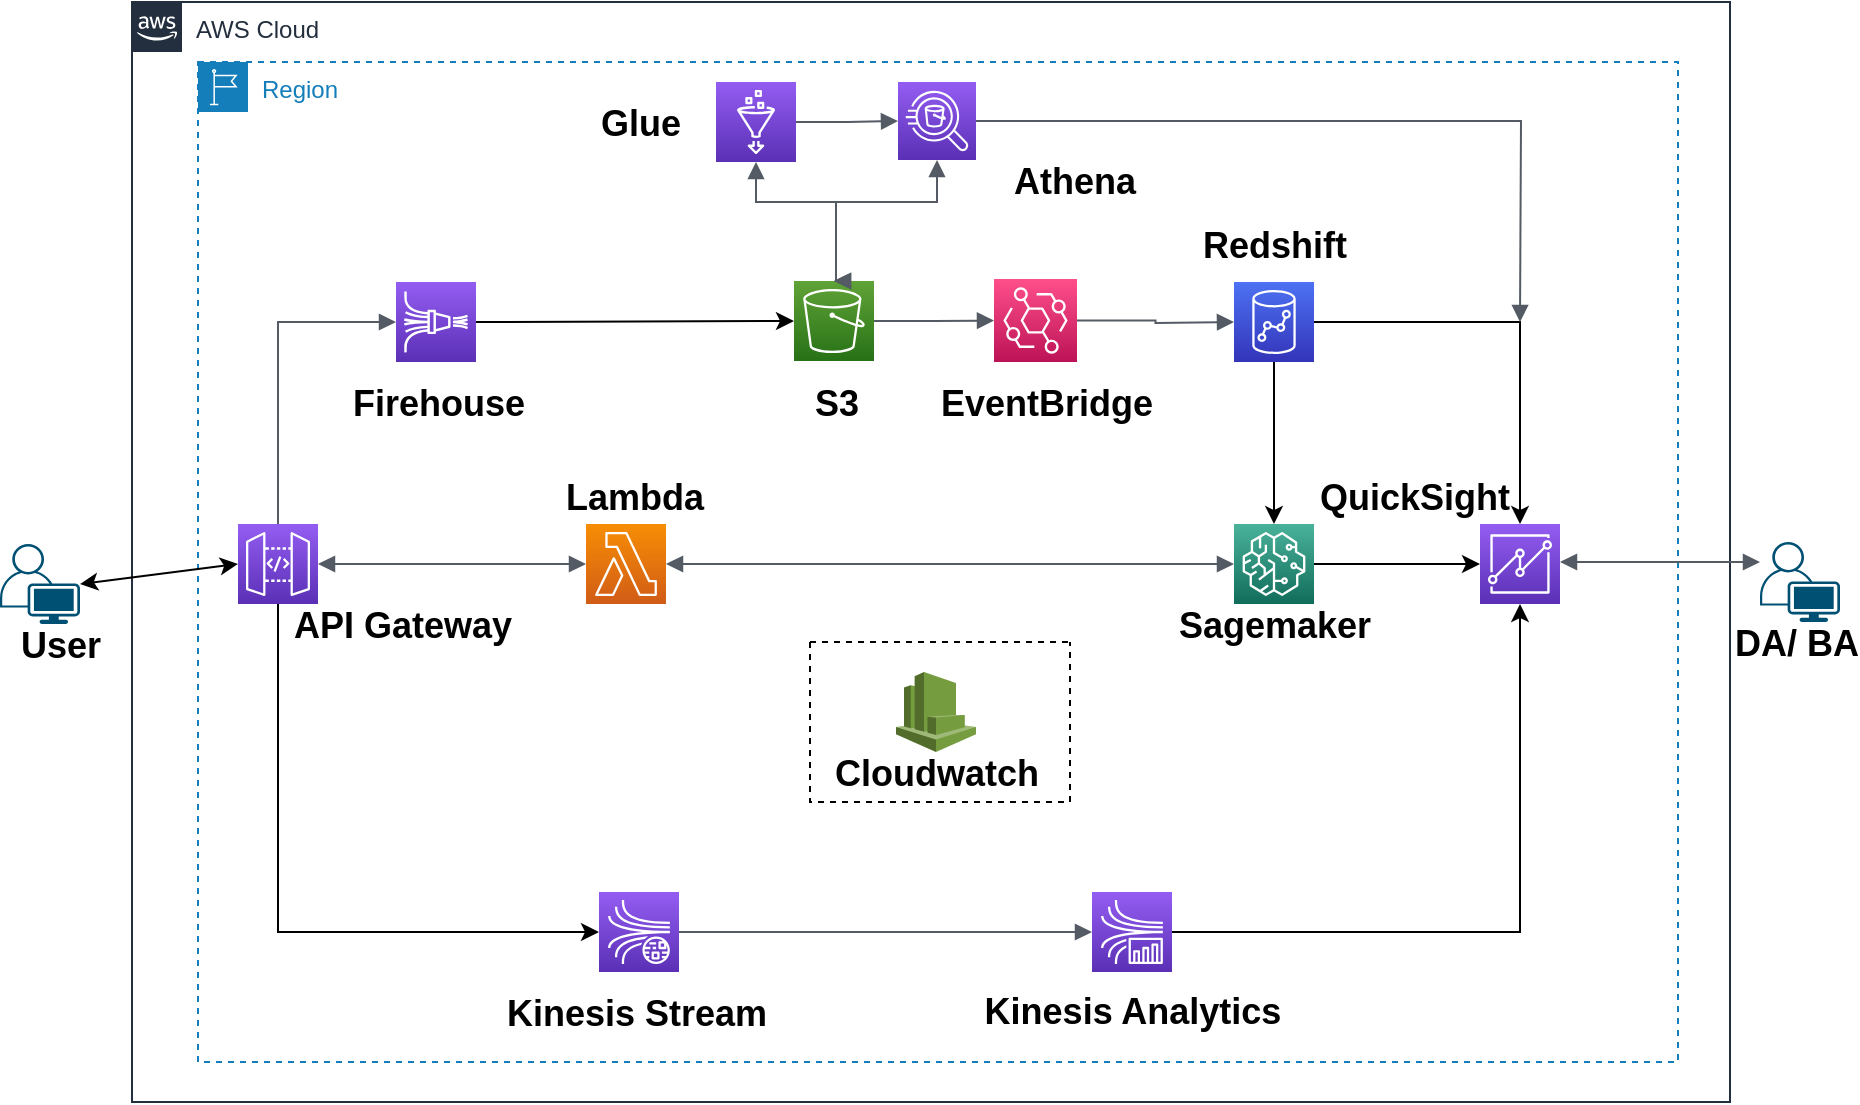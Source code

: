 <mxfile version="16.6.6" type="github">
  <diagram id="dGK5xZqpM7XCNRweWZIY" name="Page-1">
    <mxGraphModel dx="1278" dy="547" grid="1" gridSize="10" guides="1" tooltips="1" connect="1" arrows="1" fold="1" page="1" pageScale="1" pageWidth="850" pageHeight="1100" math="0" shadow="0">
      <root>
        <mxCell id="0" />
        <mxCell id="1" parent="0" />
        <mxCell id="s2iLsqbhEoJUC6y4_RUH-1" value="AWS Cloud" style="points=[[0,0],[0.25,0],[0.5,0],[0.75,0],[1,0],[1,0.25],[1,0.5],[1,0.75],[1,1],[0.75,1],[0.5,1],[0.25,1],[0,1],[0,0.75],[0,0.5],[0,0.25]];outlineConnect=0;gradientColor=none;html=1;whiteSpace=wrap;fontSize=12;fontStyle=0;container=1;pointerEvents=0;collapsible=0;recursiveResize=0;shape=mxgraph.aws4.group;grIcon=mxgraph.aws4.group_aws_cloud_alt;strokeColor=#232F3E;fillColor=none;verticalAlign=top;align=left;spacingLeft=30;fontColor=#232F3E;dashed=0;" parent="1" vertex="1">
          <mxGeometry x="66" y="210" width="799" height="550" as="geometry" />
        </mxCell>
        <mxCell id="s2iLsqbhEoJUC6y4_RUH-2" value="Region" style="points=[[0,0],[0.25,0],[0.5,0],[0.75,0],[1,0],[1,0.25],[1,0.5],[1,0.75],[1,1],[0.75,1],[0.5,1],[0.25,1],[0,1],[0,0.75],[0,0.5],[0,0.25]];outlineConnect=0;gradientColor=none;html=1;whiteSpace=wrap;fontSize=12;fontStyle=0;container=1;pointerEvents=0;collapsible=0;recursiveResize=0;shape=mxgraph.aws4.group;grIcon=mxgraph.aws4.group_region;strokeColor=#147EBA;fillColor=none;verticalAlign=top;align=left;spacingLeft=30;fontColor=#147EBA;dashed=1;" parent="1" vertex="1">
          <mxGeometry x="99" y="240" width="740" height="500" as="geometry" />
        </mxCell>
        <mxCell id="s2iLsqbhEoJUC6y4_RUH-9" value="" style="sketch=0;points=[[0,0,0],[0.25,0,0],[0.5,0,0],[0.75,0,0],[1,0,0],[0,1,0],[0.25,1,0],[0.5,1,0],[0.75,1,0],[1,1,0],[0,0.25,0],[0,0.5,0],[0,0.75,0],[1,0.25,0],[1,0.5,0],[1,0.75,0]];outlineConnect=0;fontColor=#232F3E;gradientColor=#945DF2;gradientDirection=north;fillColor=#5A30B5;strokeColor=#ffffff;dashed=0;verticalLabelPosition=bottom;verticalAlign=top;align=center;html=1;fontSize=12;fontStyle=0;aspect=fixed;shape=mxgraph.aws4.resourceIcon;resIcon=mxgraph.aws4.kinesis_data_firehose;" parent="s2iLsqbhEoJUC6y4_RUH-2" vertex="1">
          <mxGeometry x="99" y="110" width="40" height="40" as="geometry" />
        </mxCell>
        <mxCell id="s2iLsqbhEoJUC6y4_RUH-8" value="" style="sketch=0;points=[[0,0,0],[0.25,0,0],[0.5,0,0],[0.75,0,0],[1,0,0],[0,1,0],[0.25,1,0],[0.5,1,0],[0.75,1,0],[1,1,0],[0,0.25,0],[0,0.5,0],[0,0.75,0],[1,0.25,0],[1,0.5,0],[1,0.75,0]];outlineConnect=0;fontColor=#232F3E;gradientColor=#945DF2;gradientDirection=north;fillColor=#5A30B5;strokeColor=#ffffff;dashed=0;verticalLabelPosition=bottom;verticalAlign=top;align=center;html=1;fontSize=12;fontStyle=0;aspect=fixed;shape=mxgraph.aws4.resourceIcon;resIcon=mxgraph.aws4.kinesis_data_streams;" parent="s2iLsqbhEoJUC6y4_RUH-2" vertex="1">
          <mxGeometry x="200.5" y="415" width="40" height="40" as="geometry" />
        </mxCell>
        <mxCell id="s2iLsqbhEoJUC6y4_RUH-11" value="" style="sketch=0;points=[[0,0,0],[0.25,0,0],[0.5,0,0],[0.75,0,0],[1,0,0],[0,1,0],[0.25,1,0],[0.5,1,0],[0.75,1,0],[1,1,0],[0,0.25,0],[0,0.5,0],[0,0.75,0],[1,0.25,0],[1,0.5,0],[1,0.75,0]];outlineConnect=0;fontColor=#232F3E;gradientColor=#945DF2;gradientDirection=north;fillColor=#5A30B5;strokeColor=#ffffff;dashed=0;verticalLabelPosition=bottom;verticalAlign=top;align=center;html=1;fontSize=12;fontStyle=0;aspect=fixed;shape=mxgraph.aws4.resourceIcon;resIcon=mxgraph.aws4.api_gateway;" parent="s2iLsqbhEoJUC6y4_RUH-2" vertex="1">
          <mxGeometry x="20" y="231" width="40" height="40" as="geometry" />
        </mxCell>
        <mxCell id="s2iLsqbhEoJUC6y4_RUH-15" value="" style="sketch=0;points=[[0,0,0],[0.25,0,0],[0.5,0,0],[0.75,0,0],[1,0,0],[0,1,0],[0.25,1,0],[0.5,1,0],[0.75,1,0],[1,1,0],[0,0.25,0],[0,0.5,0],[0,0.75,0],[1,0.25,0],[1,0.5,0],[1,0.75,0]];outlineConnect=0;fontColor=#232F3E;gradientColor=#945DF2;gradientDirection=north;fillColor=#5A30B5;strokeColor=#ffffff;dashed=0;verticalLabelPosition=bottom;verticalAlign=top;align=center;html=1;fontSize=12;fontStyle=0;aspect=fixed;shape=mxgraph.aws4.resourceIcon;resIcon=mxgraph.aws4.glue;" parent="s2iLsqbhEoJUC6y4_RUH-2" vertex="1">
          <mxGeometry x="259" y="10" width="40" height="40" as="geometry" />
        </mxCell>
        <mxCell id="s2iLsqbhEoJUC6y4_RUH-16" value="" style="sketch=0;points=[[0,0,0],[0.25,0,0],[0.5,0,0],[0.75,0,0],[1,0,0],[0,1,0],[0.25,1,0],[0.5,1,0],[0.75,1,0],[1,1,0],[0,0.25,0],[0,0.5,0],[0,0.75,0],[1,0.25,0],[1,0.5,0],[1,0.75,0]];outlineConnect=0;fontColor=#232F3E;gradientColor=#945DF2;gradientDirection=north;fillColor=#5A30B5;strokeColor=#ffffff;dashed=0;verticalLabelPosition=bottom;verticalAlign=top;align=center;html=1;fontSize=12;fontStyle=0;aspect=fixed;shape=mxgraph.aws4.resourceIcon;resIcon=mxgraph.aws4.athena;" parent="s2iLsqbhEoJUC6y4_RUH-2" vertex="1">
          <mxGeometry x="350" y="10" width="39" height="39" as="geometry" />
        </mxCell>
        <mxCell id="HMBIdSZYqoNYSO5b0g_p-14" value="" style="edgeStyle=orthogonalEdgeStyle;rounded=0;orthogonalLoop=1;jettySize=auto;html=1;entryX=0.5;entryY=0;entryDx=0;entryDy=0;entryPerimeter=0;" parent="s2iLsqbhEoJUC6y4_RUH-2" source="s2iLsqbhEoJUC6y4_RUH-18" target="s2iLsqbhEoJUC6y4_RUH-20" edge="1">
          <mxGeometry relative="1" as="geometry" />
        </mxCell>
        <mxCell id="s2iLsqbhEoJUC6y4_RUH-18" value="" style="sketch=0;points=[[0,0,0],[0.25,0,0],[0.5,0,0],[0.75,0,0],[1,0,0],[0,1,0],[0.25,1,0],[0.5,1,0],[0.75,1,0],[1,1,0],[0,0.25,0],[0,0.5,0],[0,0.75,0],[1,0.25,0],[1,0.5,0],[1,0.75,0]];outlineConnect=0;fontColor=#232F3E;gradientColor=#4D72F3;gradientDirection=north;fillColor=#3334B9;strokeColor=#ffffff;dashed=0;verticalLabelPosition=bottom;verticalAlign=top;align=center;html=1;fontSize=12;fontStyle=0;aspect=fixed;shape=mxgraph.aws4.resourceIcon;resIcon=mxgraph.aws4.redshift;" parent="s2iLsqbhEoJUC6y4_RUH-2" vertex="1">
          <mxGeometry x="518" y="110" width="40" height="40" as="geometry" />
        </mxCell>
        <mxCell id="s2iLsqbhEoJUC6y4_RUH-19" value="" style="sketch=0;points=[[0,0,0],[0.25,0,0],[0.5,0,0],[0.75,0,0],[1,0,0],[0,1,0],[0.25,1,0],[0.5,1,0],[0.75,1,0],[1,1,0],[0,0.25,0],[0,0.5,0],[0,0.75,0],[1,0.25,0],[1,0.5,0],[1,0.75,0]];outlineConnect=0;fontColor=#232F3E;gradientColor=#60A337;gradientDirection=north;fillColor=#277116;strokeColor=#ffffff;dashed=0;verticalLabelPosition=bottom;verticalAlign=top;align=center;html=1;fontSize=12;fontStyle=0;aspect=fixed;shape=mxgraph.aws4.resourceIcon;resIcon=mxgraph.aws4.s3;" parent="s2iLsqbhEoJUC6y4_RUH-2" vertex="1">
          <mxGeometry x="298" y="109.5" width="40" height="40" as="geometry" />
        </mxCell>
        <mxCell id="HMBIdSZYqoNYSO5b0g_p-13" value="" style="edgeStyle=orthogonalEdgeStyle;rounded=0;orthogonalLoop=1;jettySize=auto;html=1;" parent="s2iLsqbhEoJUC6y4_RUH-2" source="s2iLsqbhEoJUC6y4_RUH-20" target="s2iLsqbhEoJUC6y4_RUH-21" edge="1">
          <mxGeometry relative="1" as="geometry" />
        </mxCell>
        <mxCell id="s2iLsqbhEoJUC6y4_RUH-21" value="" style="sketch=0;points=[[0,0,0],[0.25,0,0],[0.5,0,0],[0.75,0,0],[1,0,0],[0,1,0],[0.25,1,0],[0.5,1,0],[0.75,1,0],[1,1,0],[0,0.25,0],[0,0.5,0],[0,0.75,0],[1,0.25,0],[1,0.5,0],[1,0.75,0]];outlineConnect=0;fontColor=#232F3E;gradientColor=#945DF2;gradientDirection=north;fillColor=#5A30B5;strokeColor=#ffffff;dashed=0;verticalLabelPosition=bottom;verticalAlign=top;align=center;html=1;fontSize=12;fontStyle=0;aspect=fixed;shape=mxgraph.aws4.resourceIcon;resIcon=mxgraph.aws4.quicksight;" parent="s2iLsqbhEoJUC6y4_RUH-2" vertex="1">
          <mxGeometry x="641" y="231" width="40" height="40" as="geometry" />
        </mxCell>
        <mxCell id="s2iLsqbhEoJUC6y4_RUH-30" value="" style="sketch=0;points=[[0,0,0],[0.25,0,0],[0.5,0,0],[0.75,0,0],[1,0,0],[0,1,0],[0.25,1,0],[0.5,1,0],[0.75,1,0],[1,1,0],[0,0.25,0],[0,0.5,0],[0,0.75,0],[1,0.25,0],[1,0.5,0],[1,0.75,0]];outlineConnect=0;fontColor=#232F3E;gradientColor=#945DF2;gradientDirection=north;fillColor=#5A30B5;strokeColor=#ffffff;dashed=0;verticalLabelPosition=bottom;verticalAlign=top;align=center;html=1;fontSize=12;fontStyle=0;aspect=fixed;shape=mxgraph.aws4.resourceIcon;resIcon=mxgraph.aws4.kinesis_data_analytics;" parent="s2iLsqbhEoJUC6y4_RUH-2" vertex="1">
          <mxGeometry x="447" y="415" width="40" height="40" as="geometry" />
        </mxCell>
        <mxCell id="s2iLsqbhEoJUC6y4_RUH-31" value="" style="sketch=0;points=[[0,0,0],[0.25,0,0],[0.5,0,0],[0.75,0,0],[1,0,0],[0,1,0],[0.25,1,0],[0.5,1,0],[0.75,1,0],[1,1,0],[0,0.25,0],[0,0.5,0],[0,0.75,0],[1,0.25,0],[1,0.5,0],[1,0.75,0]];outlineConnect=0;fontColor=#232F3E;gradientColor=#FF4F8B;gradientDirection=north;fillColor=#BC1356;strokeColor=#ffffff;dashed=0;verticalLabelPosition=bottom;verticalAlign=top;align=center;html=1;fontSize=12;fontStyle=0;aspect=fixed;shape=mxgraph.aws4.resourceIcon;resIcon=mxgraph.aws4.eventbridge;" parent="s2iLsqbhEoJUC6y4_RUH-2" vertex="1">
          <mxGeometry x="398" y="108.5" width="41.5" height="41.5" as="geometry" />
        </mxCell>
        <mxCell id="9eLovBIwxHbZl7EOSkrw-1" value="" style="edgeStyle=orthogonalEdgeStyle;html=1;endArrow=block;elbow=vertical;startArrow=none;endFill=1;strokeColor=#545B64;rounded=0;entryX=0;entryY=0.5;entryDx=0;entryDy=0;entryPerimeter=0;exitX=0.5;exitY=0;exitDx=0;exitDy=0;exitPerimeter=0;" parent="s2iLsqbhEoJUC6y4_RUH-2" source="s2iLsqbhEoJUC6y4_RUH-11" target="s2iLsqbhEoJUC6y4_RUH-9" edge="1">
          <mxGeometry width="100" relative="1" as="geometry">
            <mxPoint x="-60" y="-120" as="sourcePoint" />
            <mxPoint x="140" y="380" as="targetPoint" />
          </mxGeometry>
        </mxCell>
        <mxCell id="9eLovBIwxHbZl7EOSkrw-6" value="" style="edgeStyle=orthogonalEdgeStyle;html=1;endArrow=block;elbow=vertical;startArrow=none;endFill=1;strokeColor=#545B64;rounded=0;exitX=1;exitY=0.5;exitDx=0;exitDy=0;exitPerimeter=0;" parent="s2iLsqbhEoJUC6y4_RUH-2" source="s2iLsqbhEoJUC6y4_RUH-31" edge="1">
          <mxGeometry width="100" relative="1" as="geometry">
            <mxPoint x="478" y="130" as="sourcePoint" />
            <mxPoint x="518" y="130" as="targetPoint" />
          </mxGeometry>
        </mxCell>
        <mxCell id="9eLovBIwxHbZl7EOSkrw-12" value="" style="edgeStyle=orthogonalEdgeStyle;html=1;endArrow=block;elbow=vertical;startArrow=none;endFill=1;strokeColor=#545B64;rounded=0;exitX=1;exitY=0.5;exitDx=0;exitDy=0;exitPerimeter=0;entryX=0;entryY=0.5;entryDx=0;entryDy=0;entryPerimeter=0;" parent="s2iLsqbhEoJUC6y4_RUH-2" source="s2iLsqbhEoJUC6y4_RUH-8" target="s2iLsqbhEoJUC6y4_RUH-30" edge="1">
          <mxGeometry width="100" relative="1" as="geometry">
            <mxPoint x="319" y="435" as="sourcePoint" />
            <mxPoint x="359" y="435" as="targetPoint" />
          </mxGeometry>
        </mxCell>
        <mxCell id="9eLovBIwxHbZl7EOSkrw-20" value="&lt;font style=&quot;font-size: 18px&quot;&gt;Glue&lt;/font&gt;" style="text;strokeColor=none;fillColor=none;html=1;fontSize=20;fontStyle=1;verticalAlign=middle;align=center;" parent="s2iLsqbhEoJUC6y4_RUH-2" vertex="1">
          <mxGeometry x="170.5" y="19.5" width="100" height="20" as="geometry" />
        </mxCell>
        <mxCell id="fpjOU6GNy4gnwpdHoLkg-1" value="" style="edgeStyle=orthogonalEdgeStyle;html=1;endArrow=block;elbow=vertical;startArrow=none;endFill=1;strokeColor=#545B64;rounded=0;entryX=0;entryY=0.5;entryDx=0;entryDy=0;entryPerimeter=0;exitX=1;exitY=0.5;exitDx=0;exitDy=0;exitPerimeter=0;" parent="s2iLsqbhEoJUC6y4_RUH-2" source="s2iLsqbhEoJUC6y4_RUH-15" target="s2iLsqbhEoJUC6y4_RUH-16" edge="1">
          <mxGeometry width="100" relative="1" as="geometry">
            <mxPoint x="339" y="30" as="sourcePoint" />
            <mxPoint x="379" y="29.5" as="targetPoint" />
          </mxGeometry>
        </mxCell>
        <mxCell id="fpjOU6GNy4gnwpdHoLkg-2" value="&lt;font style=&quot;font-size: 18px&quot;&gt;Athena&lt;/font&gt;" style="text;strokeColor=none;fillColor=none;html=1;fontSize=20;fontStyle=1;verticalAlign=middle;align=center;" parent="s2iLsqbhEoJUC6y4_RUH-2" vertex="1">
          <mxGeometry x="388" y="49" width="100" height="20" as="geometry" />
        </mxCell>
        <mxCell id="fpjOU6GNy4gnwpdHoLkg-4" value="&lt;font style=&quot;font-size: 18px&quot;&gt;Redshift&lt;/font&gt;" style="text;strokeColor=none;fillColor=none;html=1;fontSize=20;fontStyle=1;verticalAlign=middle;align=center;" parent="s2iLsqbhEoJUC6y4_RUH-2" vertex="1">
          <mxGeometry x="488" y="81" width="100" height="20" as="geometry" />
        </mxCell>
        <mxCell id="fpjOU6GNy4gnwpdHoLkg-6" value="" style="edgeStyle=orthogonalEdgeStyle;html=1;endArrow=block;elbow=vertical;startArrow=none;endFill=1;strokeColor=#545B64;rounded=0;exitX=1;exitY=0.5;exitDx=0;exitDy=0;exitPerimeter=0;entryX=0;entryY=0.5;entryDx=0;entryDy=0;entryPerimeter=0;" parent="s2iLsqbhEoJUC6y4_RUH-2" source="s2iLsqbhEoJUC6y4_RUH-19" target="s2iLsqbhEoJUC6y4_RUH-31" edge="1">
          <mxGeometry width="100" relative="1" as="geometry">
            <mxPoint x="247" y="140" as="sourcePoint" />
            <mxPoint x="287" y="140" as="targetPoint" />
          </mxGeometry>
        </mxCell>
        <mxCell id="fpjOU6GNy4gnwpdHoLkg-7" value="" style="edgeStyle=orthogonalEdgeStyle;html=1;endArrow=block;elbow=vertical;startArrow=block;startFill=1;endFill=1;strokeColor=#545B64;rounded=0;exitX=0.5;exitY=1;exitDx=0;exitDy=0;exitPerimeter=0;entryX=0.5;entryY=0;entryDx=0;entryDy=0;entryPerimeter=0;" parent="s2iLsqbhEoJUC6y4_RUH-2" source="s2iLsqbhEoJUC6y4_RUH-15" target="s2iLsqbhEoJUC6y4_RUH-19" edge="1">
          <mxGeometry width="100" relative="1" as="geometry">
            <mxPoint x="279" y="70" as="sourcePoint" />
            <mxPoint x="379" y="70" as="targetPoint" />
            <Array as="points">
              <mxPoint x="279" y="70" />
              <mxPoint x="319" y="70" />
            </Array>
          </mxGeometry>
        </mxCell>
        <mxCell id="fpjOU6GNy4gnwpdHoLkg-8" value="" style="edgeStyle=orthogonalEdgeStyle;html=1;endArrow=block;elbow=vertical;startArrow=block;startFill=1;endFill=1;strokeColor=#545B64;rounded=0;exitX=0.5;exitY=1;exitDx=0;exitDy=0;exitPerimeter=0;entryX=0.5;entryY=0;entryDx=0;entryDy=0;entryPerimeter=0;" parent="s2iLsqbhEoJUC6y4_RUH-2" source="s2iLsqbhEoJUC6y4_RUH-16" target="s2iLsqbhEoJUC6y4_RUH-19" edge="1">
          <mxGeometry width="100" relative="1" as="geometry">
            <mxPoint x="369" y="70" as="sourcePoint" />
            <mxPoint x="469" y="70" as="targetPoint" />
            <Array as="points">
              <mxPoint x="370" y="70" />
              <mxPoint x="319" y="70" />
            </Array>
          </mxGeometry>
        </mxCell>
        <mxCell id="fpjOU6GNy4gnwpdHoLkg-9" value="&lt;font style=&quot;font-size: 18px&quot;&gt;EventBridge&lt;/font&gt;" style="text;strokeColor=none;fillColor=none;html=1;fontSize=20;fontStyle=1;verticalAlign=middle;align=center;" parent="s2iLsqbhEoJUC6y4_RUH-2" vertex="1">
          <mxGeometry x="374" y="160" width="100" height="20" as="geometry" />
        </mxCell>
        <mxCell id="HMBIdSZYqoNYSO5b0g_p-6" value="&lt;font style=&quot;font-size: 18px&quot;&gt;Firehouse&lt;/font&gt;" style="text;strokeColor=none;fillColor=none;html=1;fontSize=20;fontStyle=1;verticalAlign=middle;align=center;" parent="s2iLsqbhEoJUC6y4_RUH-2" vertex="1">
          <mxGeometry x="70" y="160" width="99" height="20" as="geometry" />
        </mxCell>
        <mxCell id="HMBIdSZYqoNYSO5b0g_p-7" value="&lt;font style=&quot;font-size: 18px&quot;&gt;S3&lt;/font&gt;" style="text;strokeColor=none;fillColor=none;html=1;fontSize=20;fontStyle=1;verticalAlign=middle;align=center;" parent="s2iLsqbhEoJUC6y4_RUH-2" vertex="1">
          <mxGeometry x="269" y="160" width="100" height="20" as="geometry" />
        </mxCell>
        <mxCell id="HMBIdSZYqoNYSO5b0g_p-9" value="&lt;font style=&quot;font-size: 18px&quot;&gt;Kinesis Stream&lt;/font&gt;" style="text;strokeColor=none;fillColor=none;html=1;fontSize=20;fontStyle=1;verticalAlign=middle;align=center;" parent="s2iLsqbhEoJUC6y4_RUH-2" vertex="1">
          <mxGeometry x="169" y="465" width="100" height="20" as="geometry" />
        </mxCell>
        <mxCell id="HMBIdSZYqoNYSO5b0g_p-10" value="&lt;font style=&quot;font-size: 18px&quot;&gt;Kinesis Analytics&lt;/font&gt;" style="text;strokeColor=none;fillColor=none;html=1;fontSize=20;fontStyle=1;verticalAlign=middle;align=center;" parent="s2iLsqbhEoJUC6y4_RUH-2" vertex="1">
          <mxGeometry x="417" y="464" width="100" height="20" as="geometry" />
        </mxCell>
        <mxCell id="HMBIdSZYqoNYSO5b0g_p-11" value="&lt;font style=&quot;font-size: 18px&quot;&gt;API Gateway&lt;/font&gt;" style="text;strokeColor=none;fillColor=none;html=1;fontSize=20;fontStyle=1;verticalAlign=middle;align=center;" parent="s2iLsqbhEoJUC6y4_RUH-2" vertex="1">
          <mxGeometry x="52" y="271" width="100" height="20" as="geometry" />
        </mxCell>
        <mxCell id="s2iLsqbhEoJUC6y4_RUH-20" value="" style="sketch=0;points=[[0,0,0],[0.25,0,0],[0.5,0,0],[0.75,0,0],[1,0,0],[0,1,0],[0.25,1,0],[0.5,1,0],[0.75,1,0],[1,1,0],[0,0.25,0],[0,0.5,0],[0,0.75,0],[1,0.25,0],[1,0.5,0],[1,0.75,0]];outlineConnect=0;fontColor=#232F3E;gradientColor=#4AB29A;gradientDirection=north;fillColor=#116D5B;strokeColor=#ffffff;dashed=0;verticalLabelPosition=bottom;verticalAlign=top;align=center;html=1;fontSize=12;fontStyle=0;aspect=fixed;shape=mxgraph.aws4.resourceIcon;resIcon=mxgraph.aws4.sagemaker;" parent="s2iLsqbhEoJUC6y4_RUH-2" vertex="1">
          <mxGeometry x="518" y="231" width="40" height="40" as="geometry" />
        </mxCell>
        <mxCell id="HMBIdSZYqoNYSO5b0g_p-26" value="" style="endArrow=classic;html=1;rounded=0;entryX=0.5;entryY=1;entryDx=0;entryDy=0;entryPerimeter=0;exitX=1;exitY=0.5;exitDx=0;exitDy=0;exitPerimeter=0;" parent="s2iLsqbhEoJUC6y4_RUH-2" source="s2iLsqbhEoJUC6y4_RUH-30" target="s2iLsqbhEoJUC6y4_RUH-21" edge="1">
          <mxGeometry width="50" height="50" relative="1" as="geometry">
            <mxPoint x="340" y="330" as="sourcePoint" />
            <mxPoint x="390" y="280" as="targetPoint" />
            <Array as="points">
              <mxPoint x="661" y="435" />
            </Array>
          </mxGeometry>
        </mxCell>
        <mxCell id="HMBIdSZYqoNYSO5b0g_p-30" value="" style="endArrow=classic;html=1;rounded=0;entryX=0;entryY=0.5;entryDx=0;entryDy=0;entryPerimeter=0;exitX=0.5;exitY=1;exitDx=0;exitDy=0;exitPerimeter=0;" parent="s2iLsqbhEoJUC6y4_RUH-2" source="s2iLsqbhEoJUC6y4_RUH-11" target="s2iLsqbhEoJUC6y4_RUH-8" edge="1">
          <mxGeometry width="50" height="50" relative="1" as="geometry">
            <mxPoint x="340" y="330" as="sourcePoint" />
            <mxPoint x="390" y="280" as="targetPoint" />
            <Array as="points">
              <mxPoint x="40" y="435" />
            </Array>
          </mxGeometry>
        </mxCell>
        <mxCell id="HMBIdSZYqoNYSO5b0g_p-15" value="&lt;font style=&quot;font-size: 18px&quot;&gt;Cloudwatch&lt;/font&gt;" style="text;strokeColor=none;fillColor=none;html=1;fontSize=20;fontStyle=1;verticalAlign=middle;align=center;" parent="s2iLsqbhEoJUC6y4_RUH-2" vertex="1">
          <mxGeometry x="319" y="345" width="100" height="20" as="geometry" />
        </mxCell>
        <mxCell id="HMBIdSZYqoNYSO5b0g_p-18" value="" style="swimlane;startSize=0;dashed=1;" parent="s2iLsqbhEoJUC6y4_RUH-2" vertex="1">
          <mxGeometry x="306" y="290" width="130" height="80" as="geometry">
            <mxRectangle x="220" y="290" width="50" height="40" as="alternateBounds" />
          </mxGeometry>
        </mxCell>
        <mxCell id="s2iLsqbhEoJUC6y4_RUH-33" value="" style="outlineConnect=0;dashed=0;verticalLabelPosition=bottom;verticalAlign=top;align=center;html=1;shape=mxgraph.aws3.cloudwatch;fillColor=#759C3E;gradientColor=none;" parent="HMBIdSZYqoNYSO5b0g_p-18" vertex="1">
          <mxGeometry x="43" y="15" width="40" height="40" as="geometry" />
        </mxCell>
        <mxCell id="HMBIdSZYqoNYSO5b0g_p-32" value="" style="endArrow=classic;html=1;rounded=0;entryX=0.5;entryY=0;entryDx=0;entryDy=0;entryPerimeter=0;exitX=1;exitY=0.5;exitDx=0;exitDy=0;exitPerimeter=0;" parent="s2iLsqbhEoJUC6y4_RUH-2" source="s2iLsqbhEoJUC6y4_RUH-18" target="s2iLsqbhEoJUC6y4_RUH-21" edge="1">
          <mxGeometry width="50" height="50" relative="1" as="geometry">
            <mxPoint x="290" y="330" as="sourcePoint" />
            <mxPoint x="340" y="280" as="targetPoint" />
            <Array as="points">
              <mxPoint x="661" y="130" />
            </Array>
          </mxGeometry>
        </mxCell>
        <mxCell id="HMBIdSZYqoNYSO5b0g_p-33" value="" style="endArrow=classic;html=1;rounded=0;exitX=1;exitY=0.5;exitDx=0;exitDy=0;exitPerimeter=0;entryX=0;entryY=0.5;entryDx=0;entryDy=0;entryPerimeter=0;" parent="s2iLsqbhEoJUC6y4_RUH-2" source="s2iLsqbhEoJUC6y4_RUH-9" target="s2iLsqbhEoJUC6y4_RUH-19" edge="1">
          <mxGeometry width="50" height="50" relative="1" as="geometry">
            <mxPoint x="290" y="220" as="sourcePoint" />
            <mxPoint x="340" y="170" as="targetPoint" />
          </mxGeometry>
        </mxCell>
        <mxCell id="HMBIdSZYqoNYSO5b0g_p-34" value="&lt;font style=&quot;font-size: 18px&quot;&gt;Sagemaker&lt;/font&gt;" style="text;strokeColor=none;fillColor=none;html=1;fontSize=20;fontStyle=1;verticalAlign=middle;align=center;" parent="s2iLsqbhEoJUC6y4_RUH-2" vertex="1">
          <mxGeometry x="488" y="271" width="100" height="20" as="geometry" />
        </mxCell>
        <mxCell id="HMBIdSZYqoNYSO5b0g_p-35" value="&lt;font style=&quot;font-size: 18px&quot;&gt;QuickSight&lt;/font&gt;" style="text;strokeColor=none;fillColor=none;html=1;fontSize=20;fontStyle=1;verticalAlign=middle;align=center;" parent="s2iLsqbhEoJUC6y4_RUH-2" vertex="1">
          <mxGeometry x="558" y="207" width="100" height="20" as="geometry" />
        </mxCell>
        <mxCell id="jgbXGi7hfd4va_pr6LZk-4" value="" style="sketch=0;points=[[0,0,0],[0.25,0,0],[0.5,0,0],[0.75,0,0],[1,0,0],[0,1,0],[0.25,1,0],[0.5,1,0],[0.75,1,0],[1,1,0],[0,0.25,0],[0,0.5,0],[0,0.75,0],[1,0.25,0],[1,0.5,0],[1,0.75,0]];outlineConnect=0;fontColor=#232F3E;gradientColor=#F78E04;gradientDirection=north;fillColor=#D05C17;strokeColor=#ffffff;dashed=0;verticalLabelPosition=bottom;verticalAlign=top;align=center;html=1;fontSize=12;fontStyle=0;aspect=fixed;shape=mxgraph.aws4.resourceIcon;resIcon=mxgraph.aws4.lambda;" parent="s2iLsqbhEoJUC6y4_RUH-2" vertex="1">
          <mxGeometry x="194" y="231" width="40" height="40" as="geometry" />
        </mxCell>
        <mxCell id="jgbXGi7hfd4va_pr6LZk-7" value="" style="edgeStyle=orthogonalEdgeStyle;html=1;endArrow=block;elbow=vertical;startArrow=block;startFill=1;endFill=1;strokeColor=#545B64;rounded=0;exitX=1;exitY=0.5;exitDx=0;exitDy=0;exitPerimeter=0;entryX=0;entryY=0.5;entryDx=0;entryDy=0;entryPerimeter=0;" parent="s2iLsqbhEoJUC6y4_RUH-2" source="jgbXGi7hfd4va_pr6LZk-4" target="s2iLsqbhEoJUC6y4_RUH-20" edge="1">
          <mxGeometry width="100" relative="1" as="geometry">
            <mxPoint x="300" y="260" as="sourcePoint" />
            <mxPoint x="400" y="260" as="targetPoint" />
          </mxGeometry>
        </mxCell>
        <mxCell id="jgbXGi7hfd4va_pr6LZk-11" value="" style="edgeStyle=orthogonalEdgeStyle;html=1;endArrow=block;elbow=vertical;startArrow=block;startFill=1;endFill=1;strokeColor=#545B64;rounded=0;exitX=1;exitY=0.5;exitDx=0;exitDy=0;exitPerimeter=0;entryX=0;entryY=0.5;entryDx=0;entryDy=0;entryPerimeter=0;" parent="s2iLsqbhEoJUC6y4_RUH-2" source="s2iLsqbhEoJUC6y4_RUH-11" target="jgbXGi7hfd4va_pr6LZk-4" edge="1">
          <mxGeometry width="100" relative="1" as="geometry">
            <mxPoint x="80" y="250" as="sourcePoint" />
            <mxPoint x="180" y="250" as="targetPoint" />
          </mxGeometry>
        </mxCell>
        <mxCell id="jgbXGi7hfd4va_pr6LZk-12" value="&lt;font style=&quot;font-size: 18px&quot;&gt;Lambda&lt;/font&gt;" style="text;strokeColor=none;fillColor=none;html=1;fontSize=20;fontStyle=1;verticalAlign=middle;align=center;" parent="s2iLsqbhEoJUC6y4_RUH-2" vertex="1">
          <mxGeometry x="168.5" y="207" width="99" height="20" as="geometry" />
        </mxCell>
        <mxCell id="jgbXGi7hfd4va_pr6LZk-15" value="" style="edgeStyle=orthogonalEdgeStyle;html=1;endArrow=block;elbow=vertical;startArrow=block;startFill=1;endFill=1;strokeColor=#545B64;rounded=0;fontFamily=Helvetica;fontSize=24;fontColor=default;" parent="s2iLsqbhEoJUC6y4_RUH-2" edge="1">
          <mxGeometry width="100" relative="1" as="geometry">
            <mxPoint x="681" y="250" as="sourcePoint" />
            <mxPoint x="781" y="250" as="targetPoint" />
          </mxGeometry>
        </mxCell>
        <mxCell id="jgbXGi7hfd4va_pr6LZk-19" value="" style="edgeStyle=orthogonalEdgeStyle;html=1;endArrow=block;elbow=vertical;startArrow=none;endFill=1;strokeColor=#545B64;rounded=0;fontFamily=Helvetica;fontSize=24;fontColor=default;exitX=1;exitY=0.5;exitDx=0;exitDy=0;exitPerimeter=0;" parent="s2iLsqbhEoJUC6y4_RUH-2" source="s2iLsqbhEoJUC6y4_RUH-16" edge="1">
          <mxGeometry width="100" relative="1" as="geometry">
            <mxPoint x="411" y="30" as="sourcePoint" />
            <mxPoint x="661" y="130" as="targetPoint" />
          </mxGeometry>
        </mxCell>
        <mxCell id="s2iLsqbhEoJUC6y4_RUH-3" value="" style="points=[[0.35,0,0],[0.98,0.51,0],[1,0.71,0],[0.67,1,0],[0,0.795,0],[0,0.65,0]];verticalLabelPosition=bottom;sketch=0;html=1;verticalAlign=top;aspect=fixed;align=center;pointerEvents=1;shape=mxgraph.cisco19.user;fillColor=#005073;strokeColor=none;" parent="1" vertex="1">
          <mxGeometry y="481" width="40" height="40" as="geometry" />
        </mxCell>
        <mxCell id="s2iLsqbhEoJUC6y4_RUH-34" value="" style="endArrow=classic;startArrow=classic;html=1;rounded=0;entryX=0;entryY=0.5;entryDx=0;entryDy=0;entryPerimeter=0;" parent="1" target="s2iLsqbhEoJUC6y4_RUH-11" edge="1">
          <mxGeometry width="50" height="50" relative="1" as="geometry">
            <mxPoint x="40" y="501" as="sourcePoint" />
            <mxPoint x="450" y="480" as="targetPoint" />
          </mxGeometry>
        </mxCell>
        <mxCell id="jgbXGi7hfd4va_pr6LZk-13" value="" style="points=[[0.35,0,0],[0.98,0.51,0],[1,0.71,0],[0.67,1,0],[0,0.795,0],[0,0.65,0]];verticalLabelPosition=bottom;sketch=0;html=1;verticalAlign=top;aspect=fixed;align=center;pointerEvents=1;shape=mxgraph.cisco19.user;fillColor=#005073;strokeColor=none;" parent="1" vertex="1">
          <mxGeometry x="880" y="480" width="40" height="40" as="geometry" />
        </mxCell>
        <mxCell id="jgbXGi7hfd4va_pr6LZk-16" value="&lt;font style=&quot;font-size: 18px&quot;&gt;User&lt;/font&gt;" style="text;strokeColor=none;fillColor=none;html=1;fontSize=20;fontStyle=1;verticalAlign=middle;align=center;" parent="1" vertex="1">
          <mxGeometry x="10" y="521" width="40" height="20" as="geometry" />
        </mxCell>
        <mxCell id="jgbXGi7hfd4va_pr6LZk-17" value="&lt;font style=&quot;font-size: 18px&quot;&gt;DA/ BA&lt;/font&gt;" style="text;strokeColor=none;fillColor=none;html=1;fontSize=20;fontStyle=1;verticalAlign=middle;align=center;" parent="1" vertex="1">
          <mxGeometry x="873" y="520" width="50" height="20" as="geometry" />
        </mxCell>
      </root>
    </mxGraphModel>
  </diagram>
</mxfile>
